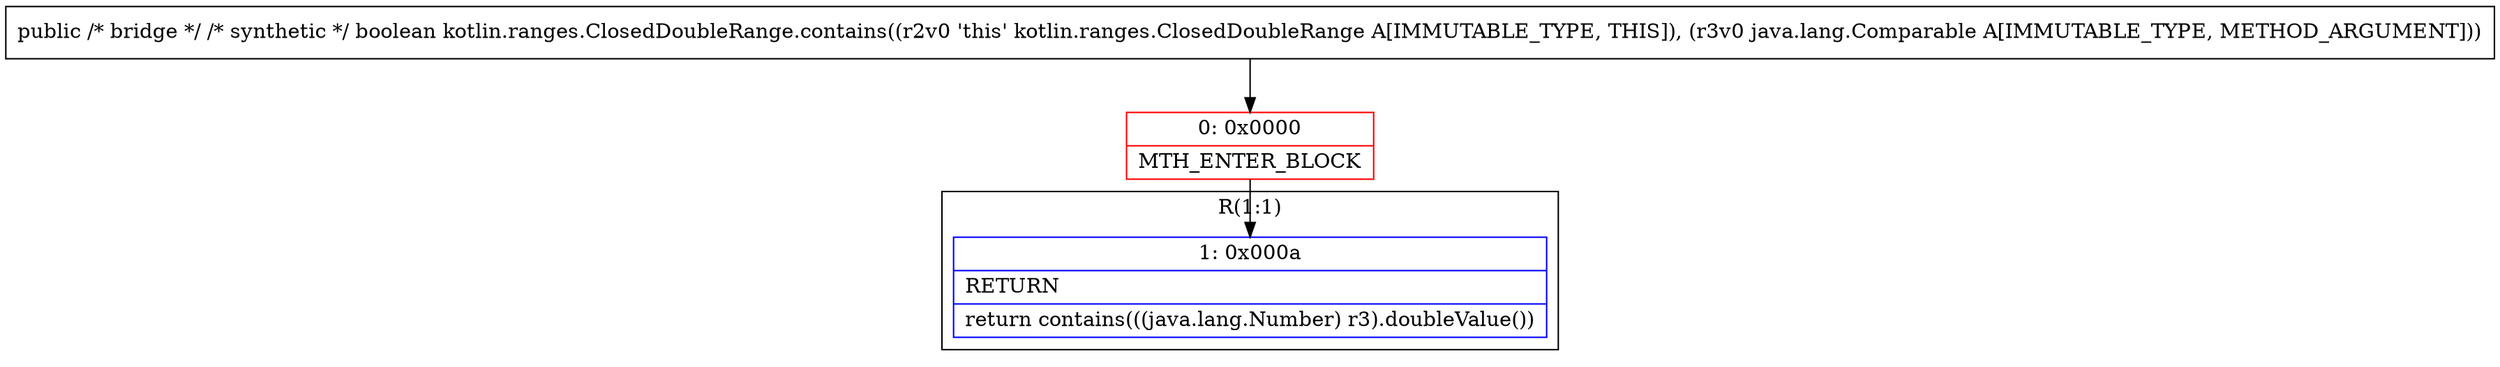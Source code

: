 digraph "CFG forkotlin.ranges.ClosedDoubleRange.contains(Ljava\/lang\/Comparable;)Z" {
subgraph cluster_Region_1767879844 {
label = "R(1:1)";
node [shape=record,color=blue];
Node_1 [shape=record,label="{1\:\ 0x000a|RETURN\l|return contains(((java.lang.Number) r3).doubleValue())\l}"];
}
Node_0 [shape=record,color=red,label="{0\:\ 0x0000|MTH_ENTER_BLOCK\l}"];
MethodNode[shape=record,label="{public \/* bridge *\/ \/* synthetic *\/ boolean kotlin.ranges.ClosedDoubleRange.contains((r2v0 'this' kotlin.ranges.ClosedDoubleRange A[IMMUTABLE_TYPE, THIS]), (r3v0 java.lang.Comparable A[IMMUTABLE_TYPE, METHOD_ARGUMENT])) }"];
MethodNode -> Node_0;
Node_0 -> Node_1;
}

